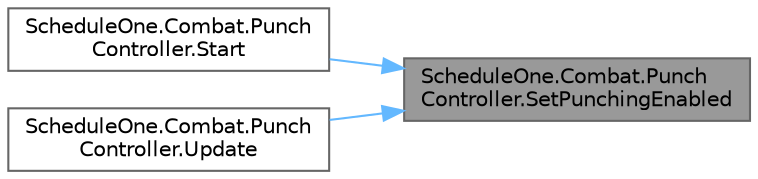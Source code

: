 digraph "ScheduleOne.Combat.PunchController.SetPunchingEnabled"
{
 // LATEX_PDF_SIZE
  bgcolor="transparent";
  edge [fontname=Helvetica,fontsize=10,labelfontname=Helvetica,labelfontsize=10];
  node [fontname=Helvetica,fontsize=10,shape=box,height=0.2,width=0.4];
  rankdir="RL";
  Node1 [id="Node000001",label="ScheduleOne.Combat.Punch\lController.SetPunchingEnabled",height=0.2,width=0.4,color="gray40", fillcolor="grey60", style="filled", fontcolor="black",tooltip=" "];
  Node1 -> Node2 [id="edge1_Node000001_Node000002",dir="back",color="steelblue1",style="solid",tooltip=" "];
  Node2 [id="Node000002",label="ScheduleOne.Combat.Punch\lController.Start",height=0.2,width=0.4,color="grey40", fillcolor="white", style="filled",URL="$class_schedule_one_1_1_combat_1_1_punch_controller.html#a86868edd6e284108fd063883079ff89c",tooltip=" "];
  Node1 -> Node3 [id="edge2_Node000001_Node000003",dir="back",color="steelblue1",style="solid",tooltip=" "];
  Node3 [id="Node000003",label="ScheduleOne.Combat.Punch\lController.Update",height=0.2,width=0.4,color="grey40", fillcolor="white", style="filled",URL="$class_schedule_one_1_1_combat_1_1_punch_controller.html#a01da90b84b4cfa05ae399e0364f90695",tooltip=" "];
}
